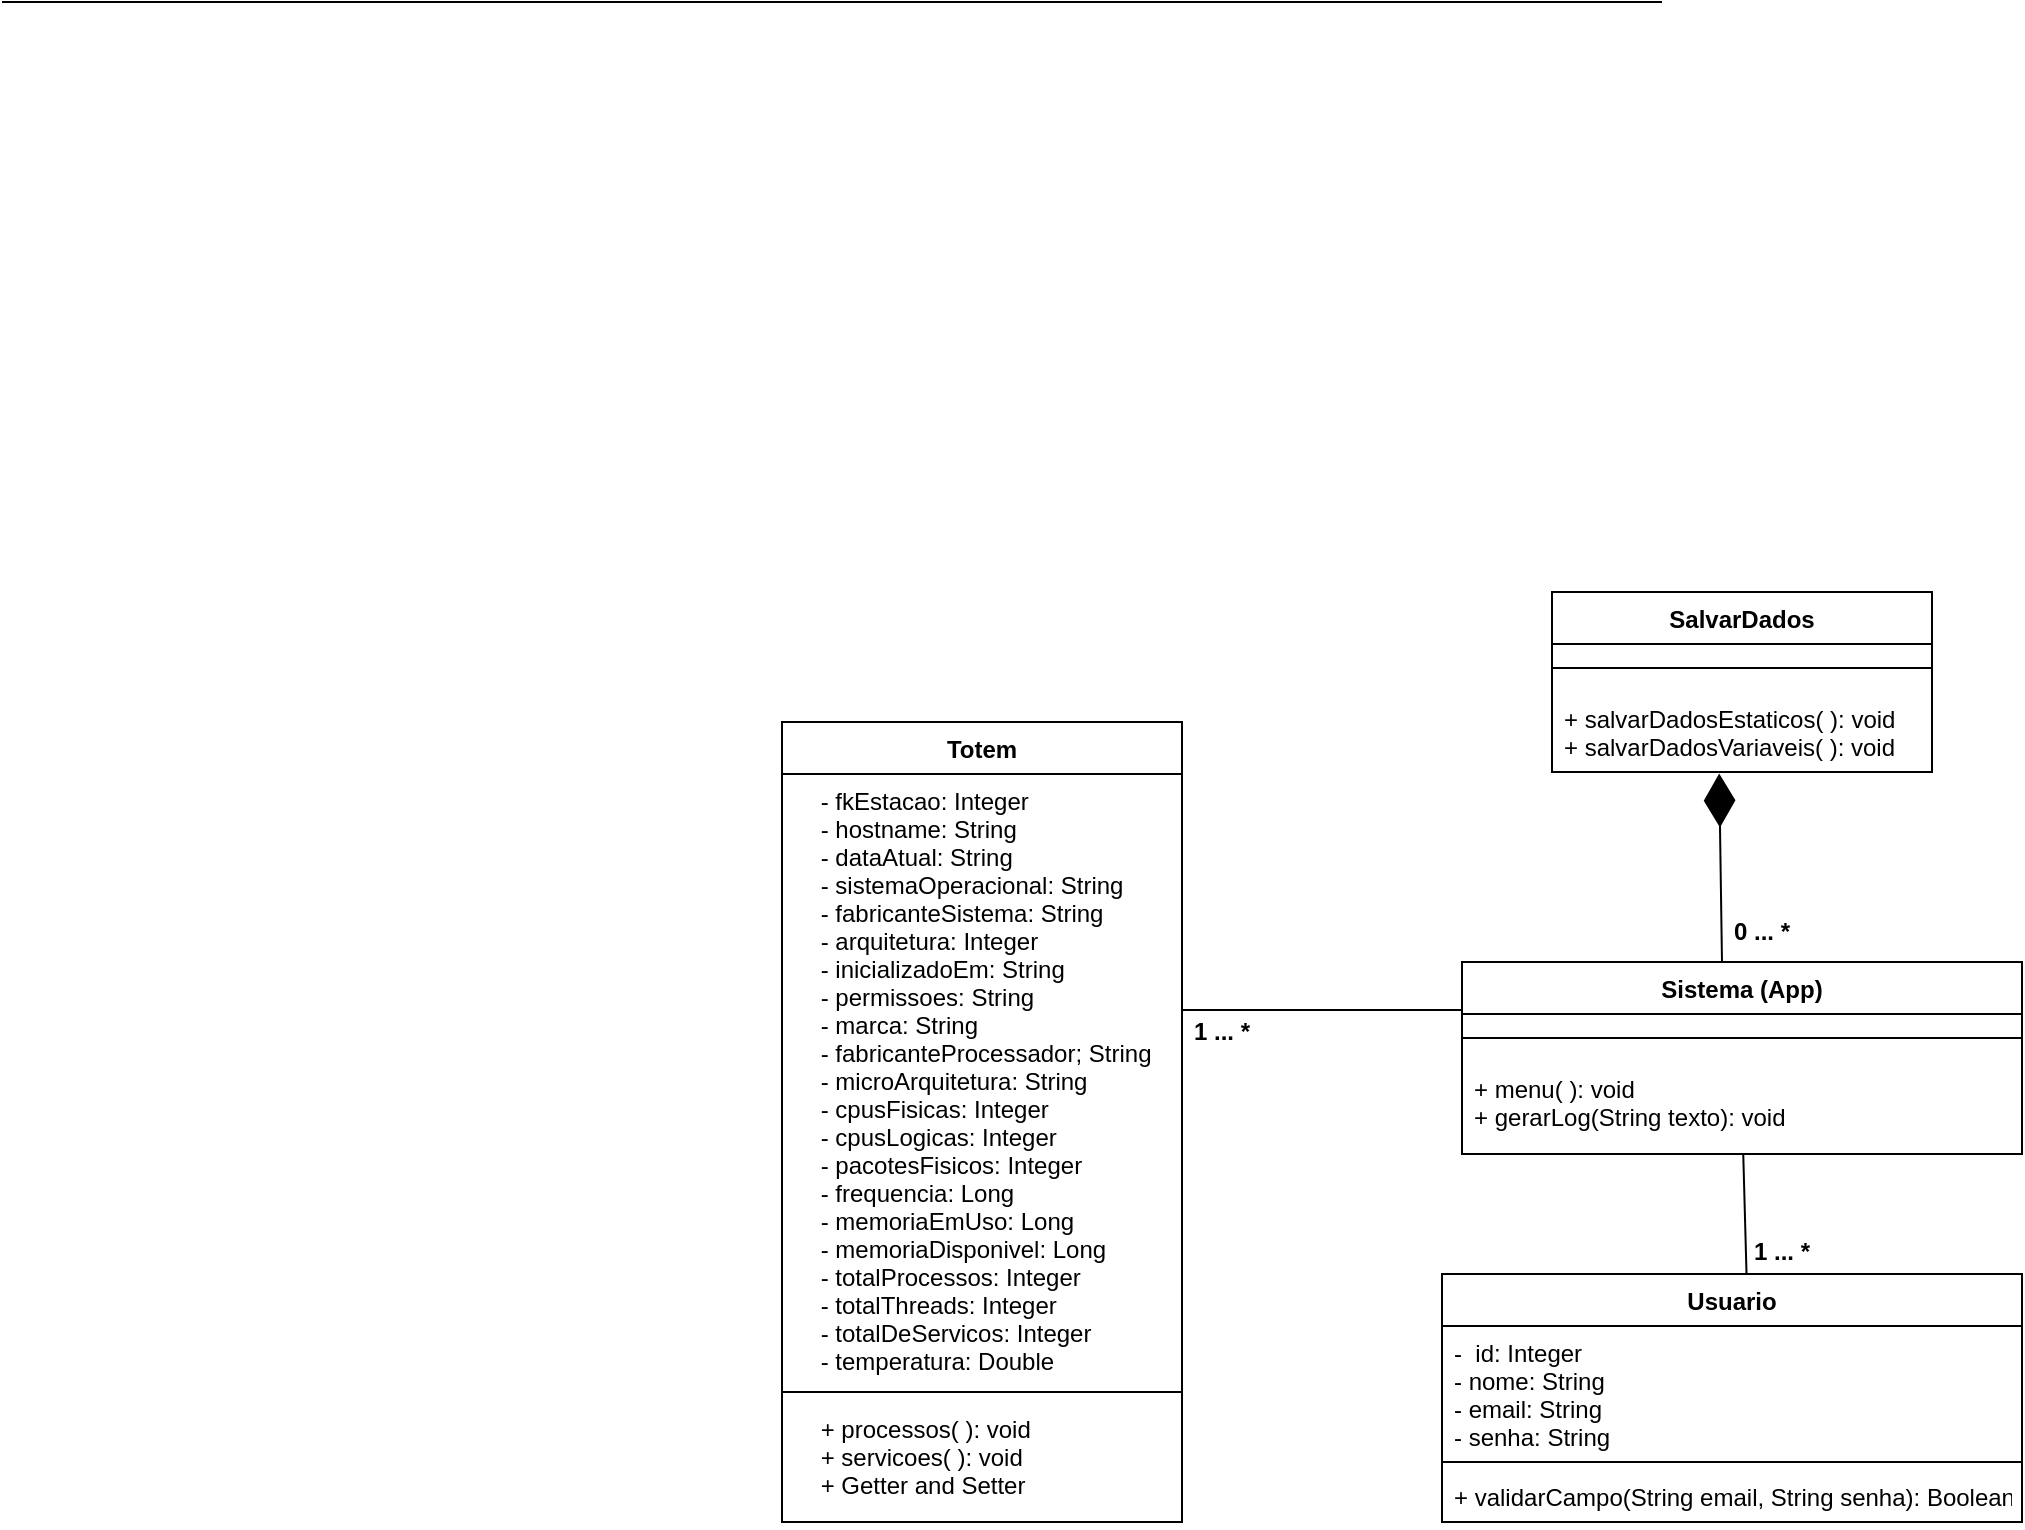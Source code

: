 <mxfile version="18.1.2" type="onedrive"><diagram id="NM-kkV89Qo-OljxRezY6" name="Page-1"><mxGraphModel dx="1210" dy="576" grid="1" gridSize="10" guides="1" tooltips="1" connect="1" arrows="1" fold="1" page="1" pageScale="1" pageWidth="827" pageHeight="1169" math="0" shadow="0"><root><mxCell id="0"/><mxCell id="1" parent="0"/><mxCell id="mHCR9IxeujsH6UY3tOZF-1" value="" style="endArrow=none;html=1;rounded=0;" parent="1" edge="1"><mxGeometry width="50" height="50" relative="1" as="geometry"><mxPoint y="200" as="sourcePoint"/><mxPoint x="830" y="200" as="targetPoint"/></mxGeometry></mxCell><mxCell id="qFd6PHV4xjwP4j14uAnJ-20" value="Totem" style="swimlane;fontStyle=1;align=center;verticalAlign=top;childLayout=stackLayout;horizontal=1;startSize=26;horizontalStack=0;resizeParent=1;resizeParentMax=0;resizeLast=0;collapsible=1;marginBottom=0;" parent="1" vertex="1"><mxGeometry x="390" y="560" width="200" height="400" as="geometry"/></mxCell><mxCell id="qFd6PHV4xjwP4j14uAnJ-21" value="    - fkEstacao: Integer&#10;    - hostname: String&#10;    - dataAtual: String&#10;    - sistemaOperacional: String&#10;    - fabricanteSistema: String&#10;    - arquitetura: Integer&#10;    - inicializadoEm: String&#10;    - permissoes: String&#10;    - marca: String&#10;    - fabricanteProcessador; String&#10;    - microArquitetura: String&#10;    - cpusFisicas: Integer&#10;    - cpusLogicas: Integer&#10;    - pacotesFisicos: Integer&#10;    - frequencia: Long&#10;    - memoriaEmUso: Long&#10;    - memoriaDisponivel: Long&#10;    - totalProcessos: Integer&#10;    - totalThreads: Integer&#10;    - totalDeServicos: Integer&#10;    - temperatura: Double" style="text;strokeColor=none;fillColor=none;align=left;verticalAlign=top;spacingLeft=4;spacingRight=4;overflow=hidden;rotatable=0;points=[[0,0.5],[1,0.5]];portConstraint=eastwest;" parent="qFd6PHV4xjwP4j14uAnJ-20" vertex="1"><mxGeometry y="26" width="200" height="304" as="geometry"/></mxCell><mxCell id="qFd6PHV4xjwP4j14uAnJ-22" value="" style="line;strokeWidth=1;fillColor=none;align=left;verticalAlign=middle;spacingTop=-1;spacingLeft=3;spacingRight=3;rotatable=0;labelPosition=right;points=[];portConstraint=eastwest;" parent="qFd6PHV4xjwP4j14uAnJ-20" vertex="1"><mxGeometry y="330" width="200" height="10" as="geometry"/></mxCell><mxCell id="qFd6PHV4xjwP4j14uAnJ-23" value="    + processos( ): void&#10;    + servicoes( ): void&#10;    + Getter and Setter" style="text;strokeColor=none;fillColor=none;align=left;verticalAlign=top;spacingLeft=4;spacingRight=4;overflow=hidden;rotatable=0;points=[[0,0.5],[1,0.5]];portConstraint=eastwest;" parent="qFd6PHV4xjwP4j14uAnJ-20" vertex="1"><mxGeometry y="340" width="200" height="60" as="geometry"/></mxCell><mxCell id="qFd6PHV4xjwP4j14uAnJ-24" style="edgeStyle=orthogonalEdgeStyle;rounded=0;orthogonalLoop=1;jettySize=auto;html=1;exitX=1;exitY=0.5;exitDx=0;exitDy=0;" parent="qFd6PHV4xjwP4j14uAnJ-20" source="qFd6PHV4xjwP4j14uAnJ-21" target="qFd6PHV4xjwP4j14uAnJ-21" edge="1"><mxGeometry relative="1" as="geometry"/></mxCell><mxCell id="qFd6PHV4xjwP4j14uAnJ-25" value="Sistema (App)" style="swimlane;fontStyle=1;align=center;verticalAlign=top;childLayout=stackLayout;horizontal=1;startSize=26;horizontalStack=0;resizeParent=1;resizeParentMax=0;resizeLast=0;collapsible=1;marginBottom=0;" parent="1" vertex="1"><mxGeometry x="730" y="680" width="280" height="96" as="geometry"/></mxCell><mxCell id="qFd6PHV4xjwP4j14uAnJ-26" value="" style="line;strokeWidth=1;fillColor=none;align=left;verticalAlign=middle;spacingTop=-1;spacingLeft=3;spacingRight=3;rotatable=0;labelPosition=right;points=[];portConstraint=eastwest;" parent="qFd6PHV4xjwP4j14uAnJ-25" vertex="1"><mxGeometry y="26" width="280" height="24" as="geometry"/></mxCell><mxCell id="qFd6PHV4xjwP4j14uAnJ-27" value="+ menu( ): void&#10;+ gerarLog(String texto): void" style="text;strokeColor=none;fillColor=none;align=left;verticalAlign=top;spacingLeft=4;spacingRight=4;overflow=hidden;rotatable=0;points=[[0,0.5],[1,0.5]];portConstraint=eastwest;" parent="qFd6PHV4xjwP4j14uAnJ-25" vertex="1"><mxGeometry y="50" width="280" height="46" as="geometry"/></mxCell><mxCell id="qFd6PHV4xjwP4j14uAnJ-28" value="Usuario" style="swimlane;fontStyle=1;align=center;verticalAlign=top;childLayout=stackLayout;horizontal=1;startSize=26;horizontalStack=0;resizeParent=1;resizeParentMax=0;resizeLast=0;collapsible=1;marginBottom=0;" parent="1" vertex="1"><mxGeometry x="720" y="836" width="290" height="124" as="geometry"/></mxCell><mxCell id="qFd6PHV4xjwP4j14uAnJ-29" value="-  id: Integer&#10;- nome: String&#10;- email: String&#10;- senha: String&#10;" style="text;strokeColor=none;fillColor=none;align=left;verticalAlign=top;spacingLeft=4;spacingRight=4;overflow=hidden;rotatable=0;points=[[0,0.5],[1,0.5]];portConstraint=eastwest;" parent="qFd6PHV4xjwP4j14uAnJ-28" vertex="1"><mxGeometry y="26" width="290" height="64" as="geometry"/></mxCell><mxCell id="qFd6PHV4xjwP4j14uAnJ-30" value="" style="line;strokeWidth=1;fillColor=none;align=left;verticalAlign=middle;spacingTop=-1;spacingLeft=3;spacingRight=3;rotatable=0;labelPosition=right;points=[];portConstraint=eastwest;" parent="qFd6PHV4xjwP4j14uAnJ-28" vertex="1"><mxGeometry y="90" width="290" height="8" as="geometry"/></mxCell><mxCell id="qFd6PHV4xjwP4j14uAnJ-31" value="+ validarCampo(String email, String senha): Boolean" style="text;strokeColor=none;fillColor=none;align=left;verticalAlign=top;spacingLeft=4;spacingRight=4;overflow=hidden;rotatable=0;points=[[0,0.5],[1,0.5]];portConstraint=eastwest;" parent="qFd6PHV4xjwP4j14uAnJ-28" vertex="1"><mxGeometry y="98" width="290" height="26" as="geometry"/></mxCell><mxCell id="qFd6PHV4xjwP4j14uAnJ-42" value="SalvarDados" style="swimlane;fontStyle=1;align=center;verticalAlign=top;childLayout=stackLayout;horizontal=1;startSize=26;horizontalStack=0;resizeParent=1;resizeParentMax=0;resizeLast=0;collapsible=1;marginBottom=0;" parent="1" vertex="1"><mxGeometry x="775" y="495" width="190" height="90" as="geometry"/></mxCell><mxCell id="qFd6PHV4xjwP4j14uAnJ-43" value="" style="line;strokeWidth=1;fillColor=none;align=left;verticalAlign=middle;spacingTop=-1;spacingLeft=3;spacingRight=3;rotatable=0;labelPosition=right;points=[];portConstraint=eastwest;" parent="qFd6PHV4xjwP4j14uAnJ-42" vertex="1"><mxGeometry y="26" width="190" height="24" as="geometry"/></mxCell><mxCell id="qFd6PHV4xjwP4j14uAnJ-44" value="+ salvarDadosEstaticos( ): void&#10;+ salvarDadosVariaveis( ): void " style="text;strokeColor=none;fillColor=none;align=left;verticalAlign=top;spacingLeft=4;spacingRight=4;overflow=hidden;rotatable=0;points=[[0,0.5],[1,0.5]];portConstraint=eastwest;" parent="qFd6PHV4xjwP4j14uAnJ-42" vertex="1"><mxGeometry y="50" width="190" height="40" as="geometry"/></mxCell><mxCell id="qFd6PHV4xjwP4j14uAnJ-52" value="" style="endArrow=none;html=1;rounded=0;entryX=0;entryY=0.25;entryDx=0;entryDy=0;exitX=1;exitY=0.388;exitDx=0;exitDy=0;exitPerimeter=0;" parent="1" source="qFd6PHV4xjwP4j14uAnJ-21" target="qFd6PHV4xjwP4j14uAnJ-25" edge="1"><mxGeometry width="50" height="50" relative="1" as="geometry"><mxPoint x="650" y="770" as="sourcePoint"/><mxPoint x="700" y="720" as="targetPoint"/></mxGeometry></mxCell><mxCell id="qFd6PHV4xjwP4j14uAnJ-54" value="" style="endArrow=diamondThin;endFill=1;endSize=24;html=1;rounded=0;entryX=0.44;entryY=1.019;entryDx=0;entryDy=0;entryPerimeter=0;" parent="1" target="qFd6PHV4xjwP4j14uAnJ-44" edge="1"><mxGeometry width="160" relative="1" as="geometry"><mxPoint x="860" y="680" as="sourcePoint"/><mxPoint x="1100" y="600" as="targetPoint"/><Array as="points"/></mxGeometry></mxCell><mxCell id="qFd6PHV4xjwP4j14uAnJ-55" value="" style="endArrow=none;html=1;rounded=0;exitX=0.525;exitY=-0.004;exitDx=0;exitDy=0;exitPerimeter=0;" parent="1" source="qFd6PHV4xjwP4j14uAnJ-28" target="qFd6PHV4xjwP4j14uAnJ-27" edge="1"><mxGeometry width="50" height="50" relative="1" as="geometry"><mxPoint x="740" y="840" as="sourcePoint"/><mxPoint x="857" y="780" as="targetPoint"/></mxGeometry></mxCell><mxCell id="qrte_O7zJwSkUfBFTEhA-1" value="&lt;b&gt;1 ... *&lt;/b&gt;" style="text;html=1;strokeColor=none;fillColor=none;align=center;verticalAlign=middle;whiteSpace=wrap;rounded=0;" vertex="1" parent="1"><mxGeometry x="580" y="700" width="60" height="30" as="geometry"/></mxCell><mxCell id="qrte_O7zJwSkUfBFTEhA-2" value="&lt;b&gt;1 ... *&lt;/b&gt;" style="text;html=1;strokeColor=none;fillColor=none;align=center;verticalAlign=middle;whiteSpace=wrap;rounded=0;" vertex="1" parent="1"><mxGeometry x="860" y="810" width="60" height="30" as="geometry"/></mxCell><mxCell id="qrte_O7zJwSkUfBFTEhA-3" value="&lt;b&gt;0 ... *&lt;/b&gt;" style="text;html=1;strokeColor=none;fillColor=none;align=center;verticalAlign=middle;whiteSpace=wrap;rounded=0;" vertex="1" parent="1"><mxGeometry x="850" y="650" width="60" height="30" as="geometry"/></mxCell></root></mxGraphModel></diagram></mxfile>